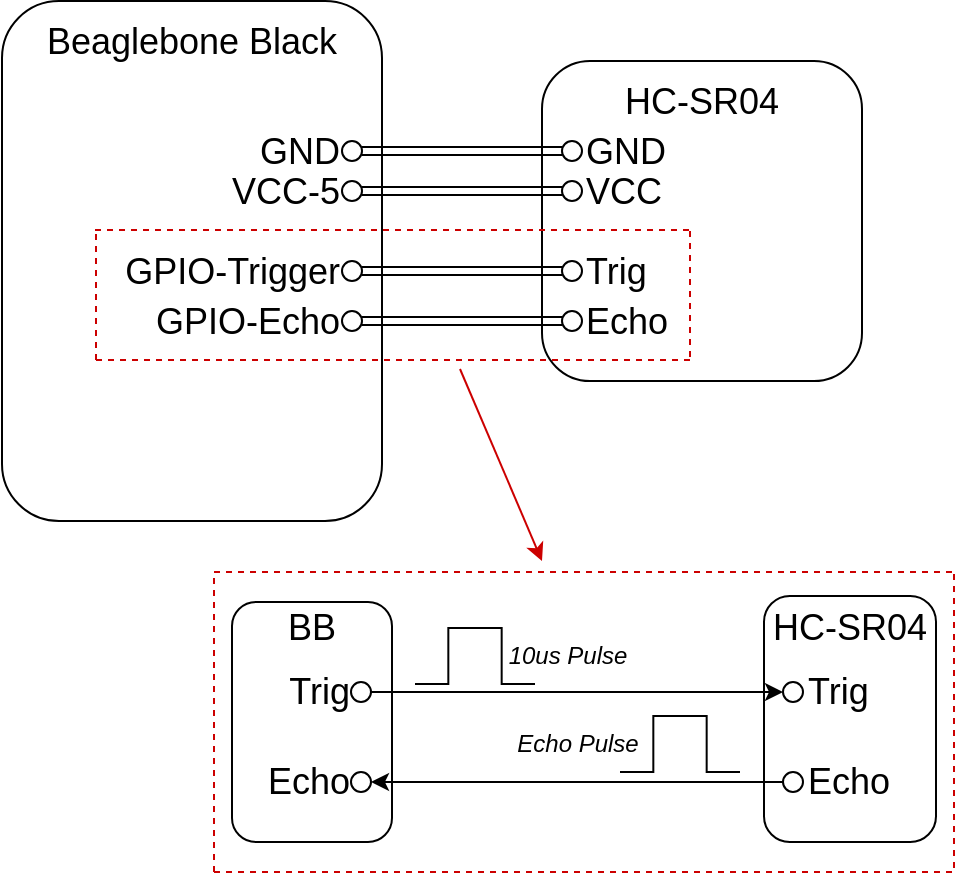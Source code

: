 <mxfile version="12.3.9" type="device" pages="2"><diagram name="System-Overview" id="16e2658f-23c8-b752-8be9-c03fbebb8bbe"><mxGraphModel dx="981" dy="530" grid="1" gridSize="10" guides="1" tooltips="1" connect="1" arrows="1" fold="1" page="1" pageScale="1" pageWidth="1100" pageHeight="850" background="#ffffff" math="0" shadow="0"><root><mxCell id="0"/><mxCell id="1" parent="0"/><mxCell id="pwpLdoXLxu1QFpvO9fzU-49" value="Echo Pulse" style="text;html=1;strokeColor=none;fillColor=none;align=center;verticalAlign=middle;whiteSpace=wrap;rounded=0;fontSize=12;fontColor=none;fontStyle=2" parent="1" vertex="1"><mxGeometry x="566" y="554" width="70" height="20" as="geometry"/></mxCell><mxCell id="pwpLdoXLxu1QFpvO9fzU-50" value="10us Pulse" style="text;html=1;strokeColor=none;fillColor=none;align=center;verticalAlign=middle;whiteSpace=wrap;rounded=0;fontSize=12;fontColor=none;fontStyle=2" parent="1" vertex="1"><mxGeometry x="560.5" y="510" width="70" height="20" as="geometry"/></mxCell><mxCell id="pwpLdoXLxu1QFpvO9fzU-36" value="" style="rounded=1;whiteSpace=wrap;html=1;fontSize=18;fontColor=none;" parent="1" vertex="1"><mxGeometry x="694" y="490" width="86" height="123" as="geometry"/></mxCell><mxCell id="pwpLdoXLxu1QFpvO9fzU-1" value="" style="rounded=1;whiteSpace=wrap;html=1;" parent="1" vertex="1"><mxGeometry x="313" y="192.5" width="190" height="260" as="geometry"/></mxCell><mxCell id="pwpLdoXLxu1QFpvO9fzU-2" value="Beaglebone Black" style="text;html=1;strokeColor=none;fillColor=none;align=center;verticalAlign=middle;whiteSpace=wrap;rounded=0;fontSize=18;" parent="1" vertex="1"><mxGeometry x="333" y="202.5" width="150" height="20" as="geometry"/></mxCell><mxCell id="pwpLdoXLxu1QFpvO9fzU-3" value="" style="rounded=1;whiteSpace=wrap;html=1;fontSize=18;" parent="1" vertex="1"><mxGeometry x="583" y="222.5" width="160" height="160" as="geometry"/></mxCell><mxCell id="pwpLdoXLxu1QFpvO9fzU-4" value="HC-SR04" style="text;html=1;strokeColor=none;fillColor=none;align=center;verticalAlign=middle;whiteSpace=wrap;rounded=0;fontSize=18;" parent="1" vertex="1"><mxGeometry x="593" y="232.5" width="140" height="20" as="geometry"/></mxCell><mxCell id="pwpLdoXLxu1QFpvO9fzU-13" value="" style="edgeStyle=orthogonalEdgeStyle;rounded=0;orthogonalLoop=1;jettySize=auto;html=1;fontSize=18;shape=link;" parent="1" source="pwpLdoXLxu1QFpvO9fzU-5" target="pwpLdoXLxu1QFpvO9fzU-12" edge="1"><mxGeometry relative="1" as="geometry"/></mxCell><mxCell id="pwpLdoXLxu1QFpvO9fzU-5" value="GND" style="verticalLabelPosition=middle;shadow=0;dashed=0;align=right;fillColor=#ffffff;strokeColor=#000000;html=1;verticalAlign=middle;strokeWidth=1;shape=ellipse;fontSize=18;labelPosition=left;" parent="1" vertex="1"><mxGeometry x="483" y="262.5" width="10" height="10" as="geometry"/></mxCell><mxCell id="pwpLdoXLxu1QFpvO9fzU-12" value="GND" style="verticalLabelPosition=middle;shadow=0;dashed=0;align=left;fillColor=#ffffff;strokeColor=#000000;html=1;verticalAlign=middle;strokeWidth=1;shape=ellipse;fontSize=18;labelPosition=right;" parent="1" vertex="1"><mxGeometry x="593" y="262.5" width="10" height="10" as="geometry"/></mxCell><mxCell id="pwpLdoXLxu1QFpvO9fzU-15" value="" style="edgeStyle=orthogonalEdgeStyle;shape=link;rounded=0;orthogonalLoop=1;jettySize=auto;html=1;fontSize=18;" parent="1" source="pwpLdoXLxu1QFpvO9fzU-9" target="pwpLdoXLxu1QFpvO9fzU-14" edge="1"><mxGeometry relative="1" as="geometry"/></mxCell><mxCell id="pwpLdoXLxu1QFpvO9fzU-9" value="VCC-5" style="verticalLabelPosition=middle;shadow=0;dashed=0;align=right;fillColor=#ffffff;strokeColor=#000000;html=1;verticalAlign=middle;strokeWidth=1;shape=ellipse;fontSize=18;labelPosition=left;" parent="1" vertex="1"><mxGeometry x="483" y="282.5" width="10" height="10" as="geometry"/></mxCell><mxCell id="pwpLdoXLxu1QFpvO9fzU-14" value="VCC" style="verticalLabelPosition=middle;shadow=0;dashed=0;align=left;fillColor=#ffffff;strokeColor=#000000;html=1;verticalAlign=middle;strokeWidth=1;shape=ellipse;fontSize=18;labelPosition=right;" parent="1" vertex="1"><mxGeometry x="593" y="282.5" width="10" height="10" as="geometry"/></mxCell><mxCell id="pwpLdoXLxu1QFpvO9fzU-19" value="" style="edgeStyle=orthogonalEdgeStyle;shape=link;rounded=0;orthogonalLoop=1;jettySize=auto;html=1;fontSize=18;" parent="1" source="pwpLdoXLxu1QFpvO9fzU-10" target="pwpLdoXLxu1QFpvO9fzU-18" edge="1"><mxGeometry relative="1" as="geometry"/></mxCell><mxCell id="pwpLdoXLxu1QFpvO9fzU-10" value="GPIO-Trigger" style="verticalLabelPosition=middle;shadow=0;dashed=0;align=right;fillColor=#ffffff;strokeColor=#000000;html=1;verticalAlign=middle;strokeWidth=1;shape=ellipse;fontSize=18;labelPosition=left;" parent="1" vertex="1"><mxGeometry x="483" y="322.5" width="10" height="10" as="geometry"/></mxCell><mxCell id="pwpLdoXLxu1QFpvO9fzU-18" value="Trig" style="verticalLabelPosition=middle;shadow=0;dashed=0;align=left;fillColor=#ffffff;strokeColor=#000000;html=1;verticalAlign=middle;strokeWidth=1;shape=ellipse;fontSize=18;labelPosition=right;" parent="1" vertex="1"><mxGeometry x="593" y="322.5" width="10" height="10" as="geometry"/></mxCell><mxCell id="pwpLdoXLxu1QFpvO9fzU-21" value="" style="edgeStyle=orthogonalEdgeStyle;shape=link;rounded=0;orthogonalLoop=1;jettySize=auto;html=1;fontSize=18;" parent="1" source="pwpLdoXLxu1QFpvO9fzU-11" target="pwpLdoXLxu1QFpvO9fzU-20" edge="1"><mxGeometry relative="1" as="geometry"/></mxCell><mxCell id="pwpLdoXLxu1QFpvO9fzU-11" value="GPIO-Echo" style="verticalLabelPosition=middle;shadow=0;dashed=0;align=right;fillColor=#ffffff;strokeColor=#000000;html=1;verticalAlign=middle;strokeWidth=1;shape=ellipse;fontSize=18;labelPosition=left;" parent="1" vertex="1"><mxGeometry x="483" y="347.5" width="10" height="10" as="geometry"/></mxCell><mxCell id="pwpLdoXLxu1QFpvO9fzU-20" value="Echo" style="verticalLabelPosition=middle;shadow=0;dashed=0;align=left;fillColor=#ffffff;strokeColor=#000000;html=1;verticalAlign=middle;strokeWidth=1;shape=ellipse;fontSize=18;labelPosition=right;" parent="1" vertex="1"><mxGeometry x="593" y="347.5" width="10" height="10" as="geometry"/></mxCell><mxCell id="pwpLdoXLxu1QFpvO9fzU-23" value="" style="endArrow=none;dashed=1;html=1;fontSize=18;fontColor=none;noLabel=1;strokeColor=#CC0000;" parent="1" edge="1"><mxGeometry width="50" height="50" relative="1" as="geometry"><mxPoint x="360" y="372" as="sourcePoint"/><mxPoint x="659.5" y="372" as="targetPoint"/></mxGeometry></mxCell><mxCell id="pwpLdoXLxu1QFpvO9fzU-25" value="" style="endArrow=none;dashed=1;html=1;strokeColor=#CC0000;fontSize=18;fontColor=none;" parent="1" edge="1"><mxGeometry width="50" height="50" relative="1" as="geometry"><mxPoint x="657" y="370.5" as="sourcePoint"/><mxPoint x="657" y="305.5" as="targetPoint"/></mxGeometry></mxCell><mxCell id="pwpLdoXLxu1QFpvO9fzU-26" value="" style="endArrow=none;dashed=1;html=1;strokeColor=#CC0000;fontSize=18;fontColor=none;" parent="1" edge="1"><mxGeometry width="50" height="50" relative="1" as="geometry"><mxPoint x="360" y="372" as="sourcePoint"/><mxPoint x="360" y="307" as="targetPoint"/></mxGeometry></mxCell><mxCell id="pwpLdoXLxu1QFpvO9fzU-27" value="" style="endArrow=none;dashed=1;html=1;strokeColor=#CC0000;fontSize=18;fontColor=none;" parent="1" edge="1"><mxGeometry width="50" height="50" relative="1" as="geometry"><mxPoint x="419" y="478" as="sourcePoint"/><mxPoint x="789" y="478" as="targetPoint"/></mxGeometry></mxCell><mxCell id="pwpLdoXLxu1QFpvO9fzU-28" value="" style="rounded=1;whiteSpace=wrap;html=1;fontSize=18;fontColor=none;" parent="1" vertex="1"><mxGeometry x="428" y="493" width="80" height="120" as="geometry"/></mxCell><mxCell id="pwpLdoXLxu1QFpvO9fzU-29" value="BB" style="text;html=1;strokeColor=none;fillColor=none;align=center;verticalAlign=middle;whiteSpace=wrap;rounded=0;fontSize=18;fontColor=none;" parent="1" vertex="1"><mxGeometry x="437.5" y="496" width="60" height="20" as="geometry"/></mxCell><mxCell id="pwpLdoXLxu1QFpvO9fzU-47" style="edgeStyle=orthogonalEdgeStyle;rounded=0;orthogonalLoop=1;jettySize=auto;html=1;exitX=1;exitY=0.5;exitDx=0;exitDy=0;entryX=0;entryY=0.5;entryDx=0;entryDy=0;strokeColor=#000000;fontSize=18;fontColor=none;" parent="1" source="pwpLdoXLxu1QFpvO9fzU-30" target="pwpLdoXLxu1QFpvO9fzU-39" edge="1"><mxGeometry relative="1" as="geometry"/></mxCell><mxCell id="pwpLdoXLxu1QFpvO9fzU-30" value="Trig" style="verticalLabelPosition=middle;shadow=0;dashed=0;align=right;fillColor=#ffffff;strokeColor=#000000;html=1;verticalAlign=middle;strokeWidth=1;shape=ellipse;fontSize=18;labelPosition=left;" parent="1" vertex="1"><mxGeometry x="487.5" y="533" width="10" height="10" as="geometry"/></mxCell><mxCell id="pwpLdoXLxu1QFpvO9fzU-39" value="Trig" style="verticalLabelPosition=middle;shadow=0;dashed=0;align=left;fillColor=#ffffff;strokeColor=#000000;html=1;verticalAlign=middle;strokeWidth=1;shape=ellipse;fontSize=18;labelPosition=right;" parent="1" vertex="1"><mxGeometry x="703.5" y="533" width="10" height="10" as="geometry"/></mxCell><mxCell id="pwpLdoXLxu1QFpvO9fzU-33" value="Echo" style="verticalLabelPosition=middle;shadow=0;dashed=0;align=right;fillColor=#ffffff;strokeColor=#000000;html=1;verticalAlign=middle;strokeWidth=1;shape=ellipse;fontSize=18;labelPosition=left;" parent="1" vertex="1"><mxGeometry x="487.5" y="578" width="10" height="10" as="geometry"/></mxCell><mxCell id="pwpLdoXLxu1QFpvO9fzU-48" style="edgeStyle=orthogonalEdgeStyle;rounded=0;orthogonalLoop=1;jettySize=auto;html=1;exitX=0;exitY=0.5;exitDx=0;exitDy=0;entryX=1;entryY=0.5;entryDx=0;entryDy=0;strokeColor=#000000;fontSize=18;fontColor=none;" parent="1" source="pwpLdoXLxu1QFpvO9fzU-41" target="pwpLdoXLxu1QFpvO9fzU-33" edge="1"><mxGeometry relative="1" as="geometry"/></mxCell><mxCell id="pwpLdoXLxu1QFpvO9fzU-41" value="Echo" style="verticalLabelPosition=middle;shadow=0;dashed=0;align=left;fillColor=#ffffff;strokeColor=#000000;html=1;verticalAlign=middle;strokeWidth=1;shape=ellipse;fontSize=18;labelPosition=right;" parent="1" vertex="1"><mxGeometry x="703.5" y="578" width="10" height="10" as="geometry"/></mxCell><mxCell id="pwpLdoXLxu1QFpvO9fzU-37" value="HC-SR04" style="text;html=1;strokeColor=none;fillColor=none;align=center;verticalAlign=middle;whiteSpace=wrap;rounded=0;fontSize=18;fontColor=none;" parent="1" vertex="1"><mxGeometry x="697" y="496" width="80" height="20" as="geometry"/></mxCell><mxCell id="pwpLdoXLxu1QFpvO9fzU-51" value="" style="endArrow=none;dashed=1;html=1;strokeColor=#CC0000;fontSize=18;fontColor=none;" parent="1" edge="1"><mxGeometry width="50" height="50" relative="1" as="geometry"><mxPoint x="419" y="628" as="sourcePoint"/><mxPoint x="791" y="628" as="targetPoint"/></mxGeometry></mxCell><mxCell id="pwpLdoXLxu1QFpvO9fzU-54" value="" style="endArrow=none;dashed=1;html=1;strokeColor=#CC0000;fontSize=18;fontColor=none;" parent="1" edge="1"><mxGeometry width="50" height="50" relative="1" as="geometry"><mxPoint x="419" y="628" as="sourcePoint"/><mxPoint x="419" y="478" as="targetPoint"/></mxGeometry></mxCell><mxCell id="pwpLdoXLxu1QFpvO9fzU-55" value="" style="endArrow=none;dashed=1;html=1;strokeColor=#CC0000;fontSize=18;fontColor=none;" parent="1" edge="1"><mxGeometry width="50" height="50" relative="1" as="geometry"><mxPoint x="789" y="626" as="sourcePoint"/><mxPoint x="789" y="476" as="targetPoint"/></mxGeometry></mxCell><mxCell id="pwpLdoXLxu1QFpvO9fzU-56" value="" style="endArrow=classic;html=1;strokeColor=#CC0000;fontSize=18;fontColor=none;" parent="1" edge="1"><mxGeometry width="50" height="50" relative="1" as="geometry"><mxPoint x="542" y="376.5" as="sourcePoint"/><mxPoint x="583" y="472.5" as="targetPoint"/></mxGeometry></mxCell><mxCell id="1QEcv9vgrT2ry220ecUp-7" value="" style="endArrow=none;dashed=1;html=1;fontSize=18;fontColor=none;noLabel=1;strokeColor=#CC0000;" edge="1" parent="1"><mxGeometry width="50" height="50" relative="1" as="geometry"><mxPoint x="359.5" y="307" as="sourcePoint"/><mxPoint x="659" y="307" as="targetPoint"/></mxGeometry></mxCell><mxCell id="1QEcv9vgrT2ry220ecUp-8" value="" style="pointerEvents=1;verticalLabelPosition=bottom;shadow=0;dashed=0;align=center;html=1;verticalAlign=top;shape=mxgraph.electrical.waveforms.pulse_1;fontSize=12;" vertex="1" parent="1"><mxGeometry x="519.5" y="506" width="60" height="28" as="geometry"/></mxCell><mxCell id="1QEcv9vgrT2ry220ecUp-9" value="" style="pointerEvents=1;verticalLabelPosition=bottom;shadow=0;dashed=0;align=center;html=1;verticalAlign=top;shape=mxgraph.electrical.waveforms.pulse_1;fontSize=12;" vertex="1" parent="1"><mxGeometry x="622" y="550" width="60" height="28" as="geometry"/></mxCell></root></mxGraphModel></diagram><diagram id="GwyWWG8HH6GohBT0Ynni" name="Software-Driver"><mxGraphModel dx="1422" dy="769" grid="1" gridSize="10" guides="1" tooltips="1" connect="1" arrows="1" fold="1" page="1" pageScale="1" pageWidth="850" pageHeight="1100" math="0" shadow="0"><root><mxCell id="7nAhQZGh1XwBBB4mcI8I-0"/><mxCell id="7nAhQZGh1XwBBB4mcI8I-1" parent="7nAhQZGh1XwBBB4mcI8I-0"/></root></mxGraphModel></diagram></mxfile>